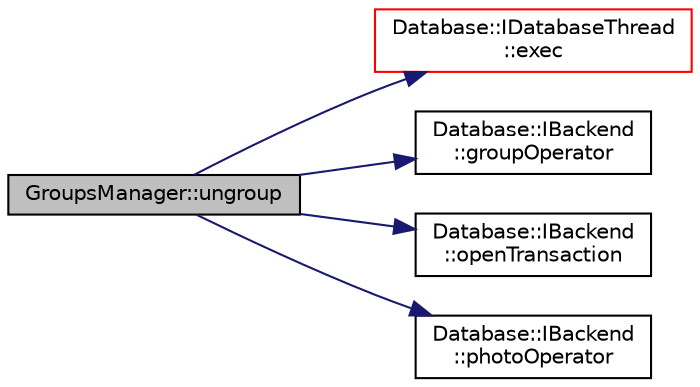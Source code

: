 digraph "GroupsManager::ungroup"
{
 // LATEX_PDF_SIZE
  edge [fontname="Helvetica",fontsize="10",labelfontname="Helvetica",labelfontsize="10"];
  node [fontname="Helvetica",fontsize="10",shape=record];
  rankdir="LR";
  Node1 [label="GroupsManager::ungroup",height=0.2,width=0.4,color="black", fillcolor="grey75", style="filled", fontcolor="black",tooltip=" "];
  Node1 -> Node2 [color="midnightblue",fontsize="10",style="solid",fontname="Helvetica"];
  Node2 [label="Database::IDatabaseThread\l::exec",height=0.2,width=0.4,color="red", fillcolor="white", style="filled",URL="$struct_database_1_1_i_database_thread.html#aa25e04d591d1bfd1e414ce086b2af93e",tooltip=" "];
  Node1 -> Node5 [color="midnightblue",fontsize="10",style="solid",fontname="Helvetica"];
  Node5 [label="Database::IBackend\l::groupOperator",height=0.2,width=0.4,color="black", fillcolor="white", style="filled",URL="$struct_database_1_1_i_backend.html#a055e550e830055c12ecde654f7d4d190",tooltip="get group operator"];
  Node1 -> Node6 [color="midnightblue",fontsize="10",style="solid",fontname="Helvetica"];
  Node6 [label="Database::IBackend\l::openTransaction",height=0.2,width=0.4,color="black", fillcolor="white", style="filled",URL="$struct_database_1_1_i_backend.html#a486cc5c69c08a85e9cec10651b3b6ef4",tooltip="begin transaction"];
  Node1 -> Node7 [color="midnightblue",fontsize="10",style="solid",fontname="Helvetica"];
  Node7 [label="Database::IBackend\l::photoOperator",height=0.2,width=0.4,color="black", fillcolor="white", style="filled",URL="$struct_database_1_1_i_backend.html#aa2a40a5e179fa8743f7678d3c93b2b77",tooltip="get photo operator"];
}
